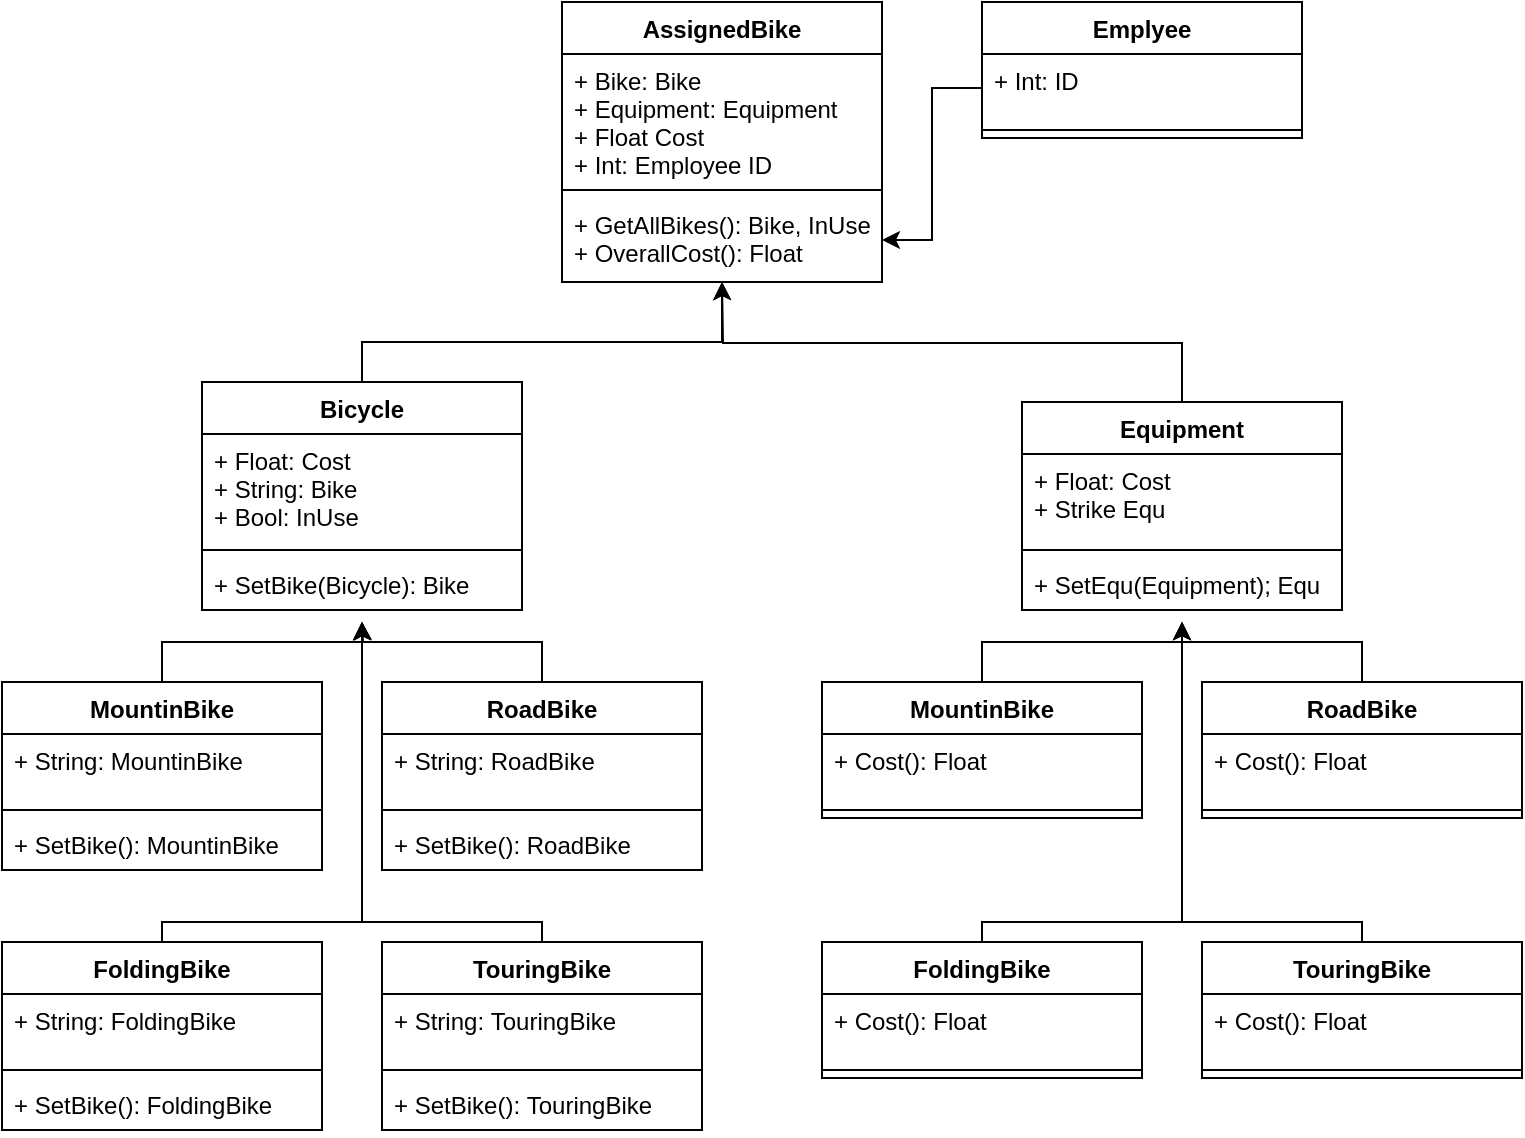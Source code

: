 <mxfile version="12.2.7" type="device" pages="1"><diagram id="KNzFqY5ieir5fSin74dl" name="Page-1"><mxGraphModel dx="722" dy="1835" grid="1" gridSize="10" guides="1" tooltips="1" connect="1" arrows="1" fold="1" page="1" pageScale="1" pageWidth="850" pageHeight="1100" math="0" shadow="0"><root><mxCell id="0"/><mxCell id="1" parent="0"/><mxCell id="qrExYv_1euaZxeHBPQFt-74" style="edgeStyle=orthogonalEdgeStyle;rounded=0;orthogonalLoop=1;jettySize=auto;html=1;exitX=0.5;exitY=0;exitDx=0;exitDy=0;" edge="1" parent="1" source="qrExYv_1euaZxeHBPQFt-1"><mxGeometry relative="1" as="geometry"><mxPoint x="390" y="-40" as="targetPoint"/><Array as="points"><mxPoint x="210" y="-10"/><mxPoint x="390" y="-10"/></Array></mxGeometry></mxCell><mxCell id="qrExYv_1euaZxeHBPQFt-1" value="Bicycle&#10;" style="swimlane;fontStyle=1;align=center;verticalAlign=top;childLayout=stackLayout;horizontal=1;startSize=26;horizontalStack=0;resizeParent=1;resizeParentMax=0;resizeLast=0;collapsible=1;marginBottom=0;" vertex="1" parent="1"><mxGeometry x="130" y="10" width="160" height="114" as="geometry"/></mxCell><mxCell id="qrExYv_1euaZxeHBPQFt-2" value="+ Float: Cost&#10;+ String: Bike&#10;+ Bool: InUse" style="text;strokeColor=none;fillColor=none;align=left;verticalAlign=top;spacingLeft=4;spacingRight=4;overflow=hidden;rotatable=0;points=[[0,0.5],[1,0.5]];portConstraint=eastwest;" vertex="1" parent="qrExYv_1euaZxeHBPQFt-1"><mxGeometry y="26" width="160" height="54" as="geometry"/></mxCell><mxCell id="qrExYv_1euaZxeHBPQFt-3" value="" style="line;strokeWidth=1;fillColor=none;align=left;verticalAlign=middle;spacingTop=-1;spacingLeft=3;spacingRight=3;rotatable=0;labelPosition=right;points=[];portConstraint=eastwest;" vertex="1" parent="qrExYv_1euaZxeHBPQFt-1"><mxGeometry y="80" width="160" height="8" as="geometry"/></mxCell><mxCell id="qrExYv_1euaZxeHBPQFt-4" value="+ SetBike(Bicycle): Bike" style="text;strokeColor=none;fillColor=none;align=left;verticalAlign=top;spacingLeft=4;spacingRight=4;overflow=hidden;rotatable=0;points=[[0,0.5],[1,0.5]];portConstraint=eastwest;" vertex="1" parent="qrExYv_1euaZxeHBPQFt-1"><mxGeometry y="88" width="160" height="26" as="geometry"/></mxCell><mxCell id="qrExYv_1euaZxeHBPQFt-22" style="edgeStyle=orthogonalEdgeStyle;rounded=0;orthogonalLoop=1;jettySize=auto;html=1;exitX=0.5;exitY=0;exitDx=0;exitDy=0;" edge="1" parent="1" source="qrExYv_1euaZxeHBPQFt-9"><mxGeometry relative="1" as="geometry"><mxPoint x="210" y="130" as="targetPoint"/></mxGeometry></mxCell><mxCell id="qrExYv_1euaZxeHBPQFt-9" value="RoadBike&#10;" style="swimlane;fontStyle=1;align=center;verticalAlign=top;childLayout=stackLayout;horizontal=1;startSize=26;horizontalStack=0;resizeParent=1;resizeParentMax=0;resizeLast=0;collapsible=1;marginBottom=0;" vertex="1" parent="1"><mxGeometry x="220" y="160" width="160" height="94" as="geometry"/></mxCell><mxCell id="qrExYv_1euaZxeHBPQFt-10" value="+ String: RoadBike" style="text;strokeColor=none;fillColor=none;align=left;verticalAlign=top;spacingLeft=4;spacingRight=4;overflow=hidden;rotatable=0;points=[[0,0.5],[1,0.5]];portConstraint=eastwest;" vertex="1" parent="qrExYv_1euaZxeHBPQFt-9"><mxGeometry y="26" width="160" height="34" as="geometry"/></mxCell><mxCell id="qrExYv_1euaZxeHBPQFt-11" value="" style="line;strokeWidth=1;fillColor=none;align=left;verticalAlign=middle;spacingTop=-1;spacingLeft=3;spacingRight=3;rotatable=0;labelPosition=right;points=[];portConstraint=eastwest;" vertex="1" parent="qrExYv_1euaZxeHBPQFt-9"><mxGeometry y="60" width="160" height="8" as="geometry"/></mxCell><mxCell id="qrExYv_1euaZxeHBPQFt-12" value="+ SetBike(): RoadBike" style="text;strokeColor=none;fillColor=none;align=left;verticalAlign=top;spacingLeft=4;spacingRight=4;overflow=hidden;rotatable=0;points=[[0,0.5],[1,0.5]];portConstraint=eastwest;" vertex="1" parent="qrExYv_1euaZxeHBPQFt-9"><mxGeometry y="68" width="160" height="26" as="geometry"/></mxCell><mxCell id="qrExYv_1euaZxeHBPQFt-30" style="edgeStyle=orthogonalEdgeStyle;rounded=0;orthogonalLoop=1;jettySize=auto;html=1;exitX=0.5;exitY=0;exitDx=0;exitDy=0;entryX=0.5;entryY=1.231;entryDx=0;entryDy=0;entryPerimeter=0;" edge="1" parent="1" source="qrExYv_1euaZxeHBPQFt-26" target="qrExYv_1euaZxeHBPQFt-4"><mxGeometry relative="1" as="geometry"><mxPoint x="210" y="140" as="targetPoint"/><Array as="points"><mxPoint x="110" y="140"/><mxPoint x="210" y="140"/></Array></mxGeometry></mxCell><mxCell id="qrExYv_1euaZxeHBPQFt-26" value="MountinBike" style="swimlane;fontStyle=1;align=center;verticalAlign=top;childLayout=stackLayout;horizontal=1;startSize=26;horizontalStack=0;resizeParent=1;resizeParentMax=0;resizeLast=0;collapsible=1;marginBottom=0;" vertex="1" parent="1"><mxGeometry x="30" y="160" width="160" height="94" as="geometry"/></mxCell><mxCell id="qrExYv_1euaZxeHBPQFt-27" value="+ String: MountinBike" style="text;strokeColor=none;fillColor=none;align=left;verticalAlign=top;spacingLeft=4;spacingRight=4;overflow=hidden;rotatable=0;points=[[0,0.5],[1,0.5]];portConstraint=eastwest;" vertex="1" parent="qrExYv_1euaZxeHBPQFt-26"><mxGeometry y="26" width="160" height="34" as="geometry"/></mxCell><mxCell id="qrExYv_1euaZxeHBPQFt-28" value="" style="line;strokeWidth=1;fillColor=none;align=left;verticalAlign=middle;spacingTop=-1;spacingLeft=3;spacingRight=3;rotatable=0;labelPosition=right;points=[];portConstraint=eastwest;" vertex="1" parent="qrExYv_1euaZxeHBPQFt-26"><mxGeometry y="60" width="160" height="8" as="geometry"/></mxCell><mxCell id="qrExYv_1euaZxeHBPQFt-29" value="+ SetBike(): MountinBike" style="text;strokeColor=none;fillColor=none;align=left;verticalAlign=top;spacingLeft=4;spacingRight=4;overflow=hidden;rotatable=0;points=[[0,0.5],[1,0.5]];portConstraint=eastwest;" vertex="1" parent="qrExYv_1euaZxeHBPQFt-26"><mxGeometry y="68" width="160" height="26" as="geometry"/></mxCell><mxCell id="qrExYv_1euaZxeHBPQFt-39" style="edgeStyle=orthogonalEdgeStyle;rounded=0;orthogonalLoop=1;jettySize=auto;html=1;exitX=0.5;exitY=0;exitDx=0;exitDy=0;" edge="1" parent="1" source="qrExYv_1euaZxeHBPQFt-31"><mxGeometry relative="1" as="geometry"><mxPoint x="210" y="130" as="targetPoint"/><Array as="points"><mxPoint x="300" y="280"/><mxPoint x="210" y="280"/></Array></mxGeometry></mxCell><mxCell id="qrExYv_1euaZxeHBPQFt-31" value="TouringBike" style="swimlane;fontStyle=1;align=center;verticalAlign=top;childLayout=stackLayout;horizontal=1;startSize=26;horizontalStack=0;resizeParent=1;resizeParentMax=0;resizeLast=0;collapsible=1;marginBottom=0;" vertex="1" parent="1"><mxGeometry x="220" y="290" width="160" height="94" as="geometry"/></mxCell><mxCell id="qrExYv_1euaZxeHBPQFt-32" value="+ String: TouringBike" style="text;strokeColor=none;fillColor=none;align=left;verticalAlign=top;spacingLeft=4;spacingRight=4;overflow=hidden;rotatable=0;points=[[0,0.5],[1,0.5]];portConstraint=eastwest;" vertex="1" parent="qrExYv_1euaZxeHBPQFt-31"><mxGeometry y="26" width="160" height="34" as="geometry"/></mxCell><mxCell id="qrExYv_1euaZxeHBPQFt-33" value="" style="line;strokeWidth=1;fillColor=none;align=left;verticalAlign=middle;spacingTop=-1;spacingLeft=3;spacingRight=3;rotatable=0;labelPosition=right;points=[];portConstraint=eastwest;" vertex="1" parent="qrExYv_1euaZxeHBPQFt-31"><mxGeometry y="60" width="160" height="8" as="geometry"/></mxCell><mxCell id="qrExYv_1euaZxeHBPQFt-34" value="+ SetBike(): TouringBike" style="text;strokeColor=none;fillColor=none;align=left;verticalAlign=top;spacingLeft=4;spacingRight=4;overflow=hidden;rotatable=0;points=[[0,0.5],[1,0.5]];portConstraint=eastwest;" vertex="1" parent="qrExYv_1euaZxeHBPQFt-31"><mxGeometry y="68" width="160" height="26" as="geometry"/></mxCell><mxCell id="qrExYv_1euaZxeHBPQFt-40" style="edgeStyle=orthogonalEdgeStyle;rounded=0;orthogonalLoop=1;jettySize=auto;html=1;exitX=0.5;exitY=0;exitDx=0;exitDy=0;" edge="1" parent="1" source="qrExYv_1euaZxeHBPQFt-35"><mxGeometry relative="1" as="geometry"><mxPoint x="210" y="130" as="targetPoint"/><Array as="points"><mxPoint x="110" y="280"/><mxPoint x="210" y="280"/></Array></mxGeometry></mxCell><mxCell id="qrExYv_1euaZxeHBPQFt-35" value="FoldingBike" style="swimlane;fontStyle=1;align=center;verticalAlign=top;childLayout=stackLayout;horizontal=1;startSize=26;horizontalStack=0;resizeParent=1;resizeParentMax=0;resizeLast=0;collapsible=1;marginBottom=0;" vertex="1" parent="1"><mxGeometry x="30" y="290" width="160" height="94" as="geometry"/></mxCell><mxCell id="qrExYv_1euaZxeHBPQFt-36" value="+ String: FoldingBike" style="text;strokeColor=none;fillColor=none;align=left;verticalAlign=top;spacingLeft=4;spacingRight=4;overflow=hidden;rotatable=0;points=[[0,0.5],[1,0.5]];portConstraint=eastwest;" vertex="1" parent="qrExYv_1euaZxeHBPQFt-35"><mxGeometry y="26" width="160" height="34" as="geometry"/></mxCell><mxCell id="qrExYv_1euaZxeHBPQFt-37" value="" style="line;strokeWidth=1;fillColor=none;align=left;verticalAlign=middle;spacingTop=-1;spacingLeft=3;spacingRight=3;rotatable=0;labelPosition=right;points=[];portConstraint=eastwest;" vertex="1" parent="qrExYv_1euaZxeHBPQFt-35"><mxGeometry y="60" width="160" height="8" as="geometry"/></mxCell><mxCell id="qrExYv_1euaZxeHBPQFt-38" value="+ SetBike(): FoldingBike" style="text;strokeColor=none;fillColor=none;align=left;verticalAlign=top;spacingLeft=4;spacingRight=4;overflow=hidden;rotatable=0;points=[[0,0.5],[1,0.5]];portConstraint=eastwest;" vertex="1" parent="qrExYv_1euaZxeHBPQFt-35"><mxGeometry y="68" width="160" height="26" as="geometry"/></mxCell><mxCell id="qrExYv_1euaZxeHBPQFt-41" value="AssignedBike" style="swimlane;fontStyle=1;align=center;verticalAlign=top;childLayout=stackLayout;horizontal=1;startSize=26;horizontalStack=0;resizeParent=1;resizeParentMax=0;resizeLast=0;collapsible=1;marginBottom=0;" vertex="1" parent="1"><mxGeometry x="310" y="-180" width="160" height="140" as="geometry"/></mxCell><mxCell id="qrExYv_1euaZxeHBPQFt-42" value="+ Bike: Bike&#10;+ Equipment: Equipment&#10;+ Float Cost&#10;+ Int: Employee ID" style="text;strokeColor=none;fillColor=none;align=left;verticalAlign=top;spacingLeft=4;spacingRight=4;overflow=hidden;rotatable=0;points=[[0,0.5],[1,0.5]];portConstraint=eastwest;" vertex="1" parent="qrExYv_1euaZxeHBPQFt-41"><mxGeometry y="26" width="160" height="64" as="geometry"/></mxCell><mxCell id="qrExYv_1euaZxeHBPQFt-43" value="" style="line;strokeWidth=1;fillColor=none;align=left;verticalAlign=middle;spacingTop=-1;spacingLeft=3;spacingRight=3;rotatable=0;labelPosition=right;points=[];portConstraint=eastwest;" vertex="1" parent="qrExYv_1euaZxeHBPQFt-41"><mxGeometry y="90" width="160" height="8" as="geometry"/></mxCell><mxCell id="qrExYv_1euaZxeHBPQFt-44" value="+ GetAllBikes(): Bike, InUse&#10;+ OverallCost(): Float" style="text;strokeColor=none;fillColor=none;align=left;verticalAlign=top;spacingLeft=4;spacingRight=4;overflow=hidden;rotatable=0;points=[[0,0.5],[1,0.5]];portConstraint=eastwest;" vertex="1" parent="qrExYv_1euaZxeHBPQFt-41"><mxGeometry y="98" width="160" height="42" as="geometry"/></mxCell><mxCell id="qrExYv_1euaZxeHBPQFt-75" style="edgeStyle=orthogonalEdgeStyle;rounded=0;orthogonalLoop=1;jettySize=auto;html=1;exitX=0.5;exitY=0;exitDx=0;exitDy=0;" edge="1" parent="1" source="qrExYv_1euaZxeHBPQFt-47"><mxGeometry relative="1" as="geometry"><mxPoint x="390" y="-40" as="targetPoint"/></mxGeometry></mxCell><mxCell id="qrExYv_1euaZxeHBPQFt-47" value="Equipment" style="swimlane;fontStyle=1;align=center;verticalAlign=top;childLayout=stackLayout;horizontal=1;startSize=26;horizontalStack=0;resizeParent=1;resizeParentMax=0;resizeLast=0;collapsible=1;marginBottom=0;" vertex="1" parent="1"><mxGeometry x="540" y="20" width="160" height="104" as="geometry"/></mxCell><mxCell id="qrExYv_1euaZxeHBPQFt-48" value="+ Float: Cost&#10;+ Strike Equ" style="text;strokeColor=none;fillColor=none;align=left;verticalAlign=top;spacingLeft=4;spacingRight=4;overflow=hidden;rotatable=0;points=[[0,0.5],[1,0.5]];portConstraint=eastwest;" vertex="1" parent="qrExYv_1euaZxeHBPQFt-47"><mxGeometry y="26" width="160" height="44" as="geometry"/></mxCell><mxCell id="qrExYv_1euaZxeHBPQFt-49" value="" style="line;strokeWidth=1;fillColor=none;align=left;verticalAlign=middle;spacingTop=-1;spacingLeft=3;spacingRight=3;rotatable=0;labelPosition=right;points=[];portConstraint=eastwest;" vertex="1" parent="qrExYv_1euaZxeHBPQFt-47"><mxGeometry y="70" width="160" height="8" as="geometry"/></mxCell><mxCell id="qrExYv_1euaZxeHBPQFt-50" value="+ SetEqu(Equipment); Equ" style="text;strokeColor=none;fillColor=none;align=left;verticalAlign=top;spacingLeft=4;spacingRight=4;overflow=hidden;rotatable=0;points=[[0,0.5],[1,0.5]];portConstraint=eastwest;" vertex="1" parent="qrExYv_1euaZxeHBPQFt-47"><mxGeometry y="78" width="160" height="26" as="geometry"/></mxCell><mxCell id="qrExYv_1euaZxeHBPQFt-51" style="edgeStyle=orthogonalEdgeStyle;rounded=0;orthogonalLoop=1;jettySize=auto;html=1;exitX=0.5;exitY=0;exitDx=0;exitDy=0;" edge="1" parent="1"><mxGeometry relative="1" as="geometry"><mxPoint x="620" y="130" as="targetPoint"/><mxPoint x="710" y="160" as="sourcePoint"/><Array as="points"><mxPoint x="710" y="140"/><mxPoint x="620" y="140"/></Array></mxGeometry></mxCell><mxCell id="qrExYv_1euaZxeHBPQFt-56" style="edgeStyle=orthogonalEdgeStyle;rounded=0;orthogonalLoop=1;jettySize=auto;html=1;exitX=0.5;exitY=0;exitDx=0;exitDy=0;entryX=0.5;entryY=1.231;entryDx=0;entryDy=0;entryPerimeter=0;" edge="1" parent="1" source="qrExYv_1euaZxeHBPQFt-57" target="qrExYv_1euaZxeHBPQFt-50"><mxGeometry relative="1" as="geometry"><mxPoint x="620" y="140" as="targetPoint"/><Array as="points"><mxPoint x="520" y="140"/><mxPoint x="620" y="140"/></Array></mxGeometry></mxCell><mxCell id="qrExYv_1euaZxeHBPQFt-57" value="MountinBike" style="swimlane;fontStyle=1;align=center;verticalAlign=top;childLayout=stackLayout;horizontal=1;startSize=26;horizontalStack=0;resizeParent=1;resizeParentMax=0;resizeLast=0;collapsible=1;marginBottom=0;" vertex="1" parent="1"><mxGeometry x="440" y="160" width="160" height="68" as="geometry"/></mxCell><mxCell id="qrExYv_1euaZxeHBPQFt-58" value="+ Cost(): Float" style="text;strokeColor=none;fillColor=none;align=left;verticalAlign=top;spacingLeft=4;spacingRight=4;overflow=hidden;rotatable=0;points=[[0,0.5],[1,0.5]];portConstraint=eastwest;" vertex="1" parent="qrExYv_1euaZxeHBPQFt-57"><mxGeometry y="26" width="160" height="34" as="geometry"/></mxCell><mxCell id="qrExYv_1euaZxeHBPQFt-59" value="" style="line;strokeWidth=1;fillColor=none;align=left;verticalAlign=middle;spacingTop=-1;spacingLeft=3;spacingRight=3;rotatable=0;labelPosition=right;points=[];portConstraint=eastwest;" vertex="1" parent="qrExYv_1euaZxeHBPQFt-57"><mxGeometry y="60" width="160" height="8" as="geometry"/></mxCell><mxCell id="qrExYv_1euaZxeHBPQFt-61" style="edgeStyle=orthogonalEdgeStyle;rounded=0;orthogonalLoop=1;jettySize=auto;html=1;exitX=0.5;exitY=0;exitDx=0;exitDy=0;" edge="1" parent="1" source="qrExYv_1euaZxeHBPQFt-62"><mxGeometry relative="1" as="geometry"><mxPoint x="620" y="130" as="targetPoint"/><Array as="points"><mxPoint x="710" y="280"/><mxPoint x="620" y="280"/></Array></mxGeometry></mxCell><mxCell id="qrExYv_1euaZxeHBPQFt-62" value="TouringBike" style="swimlane;fontStyle=1;align=center;verticalAlign=top;childLayout=stackLayout;horizontal=1;startSize=26;horizontalStack=0;resizeParent=1;resizeParentMax=0;resizeLast=0;collapsible=1;marginBottom=0;" vertex="1" parent="1"><mxGeometry x="630" y="290" width="160" height="68" as="geometry"/></mxCell><mxCell id="qrExYv_1euaZxeHBPQFt-63" value="+ Cost(): Float" style="text;strokeColor=none;fillColor=none;align=left;verticalAlign=top;spacingLeft=4;spacingRight=4;overflow=hidden;rotatable=0;points=[[0,0.5],[1,0.5]];portConstraint=eastwest;" vertex="1" parent="qrExYv_1euaZxeHBPQFt-62"><mxGeometry y="26" width="160" height="34" as="geometry"/></mxCell><mxCell id="qrExYv_1euaZxeHBPQFt-64" value="" style="line;strokeWidth=1;fillColor=none;align=left;verticalAlign=middle;spacingTop=-1;spacingLeft=3;spacingRight=3;rotatable=0;labelPosition=right;points=[];portConstraint=eastwest;" vertex="1" parent="qrExYv_1euaZxeHBPQFt-62"><mxGeometry y="60" width="160" height="8" as="geometry"/></mxCell><mxCell id="qrExYv_1euaZxeHBPQFt-66" style="edgeStyle=orthogonalEdgeStyle;rounded=0;orthogonalLoop=1;jettySize=auto;html=1;exitX=0.5;exitY=0;exitDx=0;exitDy=0;" edge="1" parent="1" source="qrExYv_1euaZxeHBPQFt-67"><mxGeometry relative="1" as="geometry"><mxPoint x="620" y="130" as="targetPoint"/><Array as="points"><mxPoint x="520" y="280"/><mxPoint x="620" y="280"/></Array></mxGeometry></mxCell><mxCell id="qrExYv_1euaZxeHBPQFt-67" value="FoldingBike" style="swimlane;fontStyle=1;align=center;verticalAlign=top;childLayout=stackLayout;horizontal=1;startSize=26;horizontalStack=0;resizeParent=1;resizeParentMax=0;resizeLast=0;collapsible=1;marginBottom=0;" vertex="1" parent="1"><mxGeometry x="440" y="290" width="160" height="68" as="geometry"/></mxCell><mxCell id="qrExYv_1euaZxeHBPQFt-68" value="+ Cost(): Float" style="text;strokeColor=none;fillColor=none;align=left;verticalAlign=top;spacingLeft=4;spacingRight=4;overflow=hidden;rotatable=0;points=[[0,0.5],[1,0.5]];portConstraint=eastwest;" vertex="1" parent="qrExYv_1euaZxeHBPQFt-67"><mxGeometry y="26" width="160" height="34" as="geometry"/></mxCell><mxCell id="qrExYv_1euaZxeHBPQFt-69" value="" style="line;strokeWidth=1;fillColor=none;align=left;verticalAlign=middle;spacingTop=-1;spacingLeft=3;spacingRight=3;rotatable=0;labelPosition=right;points=[];portConstraint=eastwest;" vertex="1" parent="qrExYv_1euaZxeHBPQFt-67"><mxGeometry y="60" width="160" height="8" as="geometry"/></mxCell><mxCell id="qrExYv_1euaZxeHBPQFt-71" value="RoadBike" style="swimlane;fontStyle=1;align=center;verticalAlign=top;childLayout=stackLayout;horizontal=1;startSize=26;horizontalStack=0;resizeParent=1;resizeParentMax=0;resizeLast=0;collapsible=1;marginBottom=0;" vertex="1" parent="1"><mxGeometry x="630" y="160" width="160" height="68" as="geometry"/></mxCell><mxCell id="qrExYv_1euaZxeHBPQFt-72" value="+ Cost(): Float" style="text;strokeColor=none;fillColor=none;align=left;verticalAlign=top;spacingLeft=4;spacingRight=4;overflow=hidden;rotatable=0;points=[[0,0.5],[1,0.5]];portConstraint=eastwest;" vertex="1" parent="qrExYv_1euaZxeHBPQFt-71"><mxGeometry y="26" width="160" height="34" as="geometry"/></mxCell><mxCell id="qrExYv_1euaZxeHBPQFt-73" value="" style="line;strokeWidth=1;fillColor=none;align=left;verticalAlign=middle;spacingTop=-1;spacingLeft=3;spacingRight=3;rotatable=0;labelPosition=right;points=[];portConstraint=eastwest;" vertex="1" parent="qrExYv_1euaZxeHBPQFt-71"><mxGeometry y="60" width="160" height="8" as="geometry"/></mxCell><mxCell id="qrExYv_1euaZxeHBPQFt-80" value="Emplyee" style="swimlane;fontStyle=1;align=center;verticalAlign=top;childLayout=stackLayout;horizontal=1;startSize=26;horizontalStack=0;resizeParent=1;resizeParentMax=0;resizeLast=0;collapsible=1;marginBottom=0;" vertex="1" parent="1"><mxGeometry x="520" y="-180" width="160" height="68" as="geometry"/></mxCell><mxCell id="qrExYv_1euaZxeHBPQFt-81" value="+ Int: ID" style="text;strokeColor=none;fillColor=none;align=left;verticalAlign=top;spacingLeft=4;spacingRight=4;overflow=hidden;rotatable=0;points=[[0,0.5],[1,0.5]];portConstraint=eastwest;" vertex="1" parent="qrExYv_1euaZxeHBPQFt-80"><mxGeometry y="26" width="160" height="34" as="geometry"/></mxCell><mxCell id="qrExYv_1euaZxeHBPQFt-82" value="" style="line;strokeWidth=1;fillColor=none;align=left;verticalAlign=middle;spacingTop=-1;spacingLeft=3;spacingRight=3;rotatable=0;labelPosition=right;points=[];portConstraint=eastwest;" vertex="1" parent="qrExYv_1euaZxeHBPQFt-80"><mxGeometry y="60" width="160" height="8" as="geometry"/></mxCell><mxCell id="qrExYv_1euaZxeHBPQFt-84" style="edgeStyle=orthogonalEdgeStyle;rounded=0;orthogonalLoop=1;jettySize=auto;html=1;exitX=0;exitY=0.5;exitDx=0;exitDy=0;entryX=1;entryY=0.5;entryDx=0;entryDy=0;" edge="1" parent="1" source="qrExYv_1euaZxeHBPQFt-81" target="qrExYv_1euaZxeHBPQFt-44"><mxGeometry relative="1" as="geometry"/></mxCell></root></mxGraphModel></diagram></mxfile>